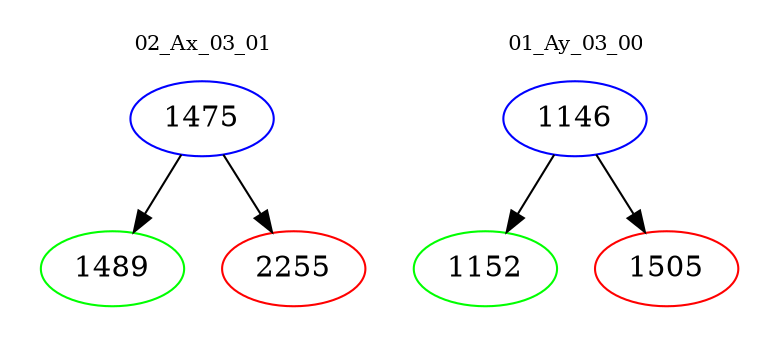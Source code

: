 digraph{
subgraph cluster_0 {
color = white
label = "02_Ax_03_01";
fontsize=10;
T0_1475 [label="1475", color="blue"]
T0_1475 -> T0_1489 [color="black"]
T0_1489 [label="1489", color="green"]
T0_1475 -> T0_2255 [color="black"]
T0_2255 [label="2255", color="red"]
}
subgraph cluster_1 {
color = white
label = "01_Ay_03_00";
fontsize=10;
T1_1146 [label="1146", color="blue"]
T1_1146 -> T1_1152 [color="black"]
T1_1152 [label="1152", color="green"]
T1_1146 -> T1_1505 [color="black"]
T1_1505 [label="1505", color="red"]
}
}
